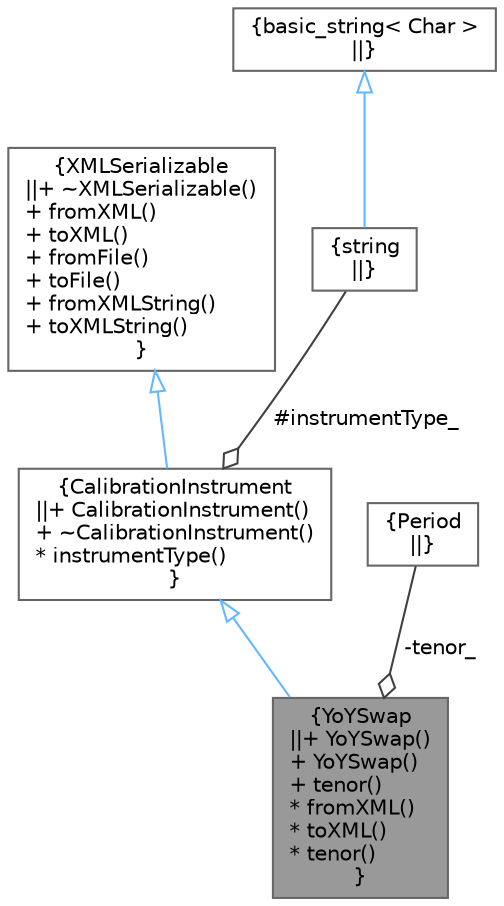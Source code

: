 digraph "YoYSwap"
{
 // INTERACTIVE_SVG=YES
 // LATEX_PDF_SIZE
  bgcolor="transparent";
  edge [fontname=Helvetica,fontsize=10,labelfontname=Helvetica,labelfontsize=10];
  node [fontname=Helvetica,fontsize=10,shape=box,height=0.2,width=0.4];
  Node1 [label="{YoYSwap\n||+ YoYSwap()\l+ YoYSwap()\l+ tenor()\l* fromXML()\l* toXML()\l* tenor()\l}",height=0.2,width=0.4,color="gray40", fillcolor="grey60", style="filled", fontcolor="black",tooltip=" "];
  Node2 -> Node1 [dir="back",color="steelblue1",style="solid",arrowtail="onormal"];
  Node2 [label="{CalibrationInstrument\n||+ CalibrationInstrument()\l+ ~CalibrationInstrument()\l* instrumentType()\l}",height=0.2,width=0.4,color="gray40", fillcolor="white", style="filled",URL="$classore_1_1data_1_1_calibration_instrument.html",tooltip=" "];
  Node3 -> Node2 [dir="back",color="steelblue1",style="solid",arrowtail="onormal"];
  Node3 [label="{XMLSerializable\n||+ ~XMLSerializable()\l+ fromXML()\l+ toXML()\l+ fromFile()\l+ toFile()\l+ fromXMLString()\l+ toXMLString()\l}",height=0.2,width=0.4,color="gray40", fillcolor="white", style="filled",URL="$classore_1_1data_1_1_x_m_l_serializable.html",tooltip="Base class for all serializable classes."];
  Node4 -> Node2 [color="grey25",style="solid",label=" #instrumentType_" ,arrowhead="odiamond"];
  Node4 [label="{string\n||}",height=0.2,width=0.4,color="gray40", fillcolor="white", style="filled",tooltip=" "];
  Node5 -> Node4 [dir="back",color="steelblue1",style="solid",arrowtail="onormal"];
  Node5 [label="{basic_string\< Char \>\n||}",height=0.2,width=0.4,color="gray40", fillcolor="white", style="filled",tooltip=" "];
  Node6 -> Node1 [color="grey25",style="solid",label=" -tenor_" ,arrowhead="odiamond"];
  Node6 [label="{Period\n||}",height=0.2,width=0.4,color="gray40", fillcolor="white", style="filled",tooltip=" "];
}
